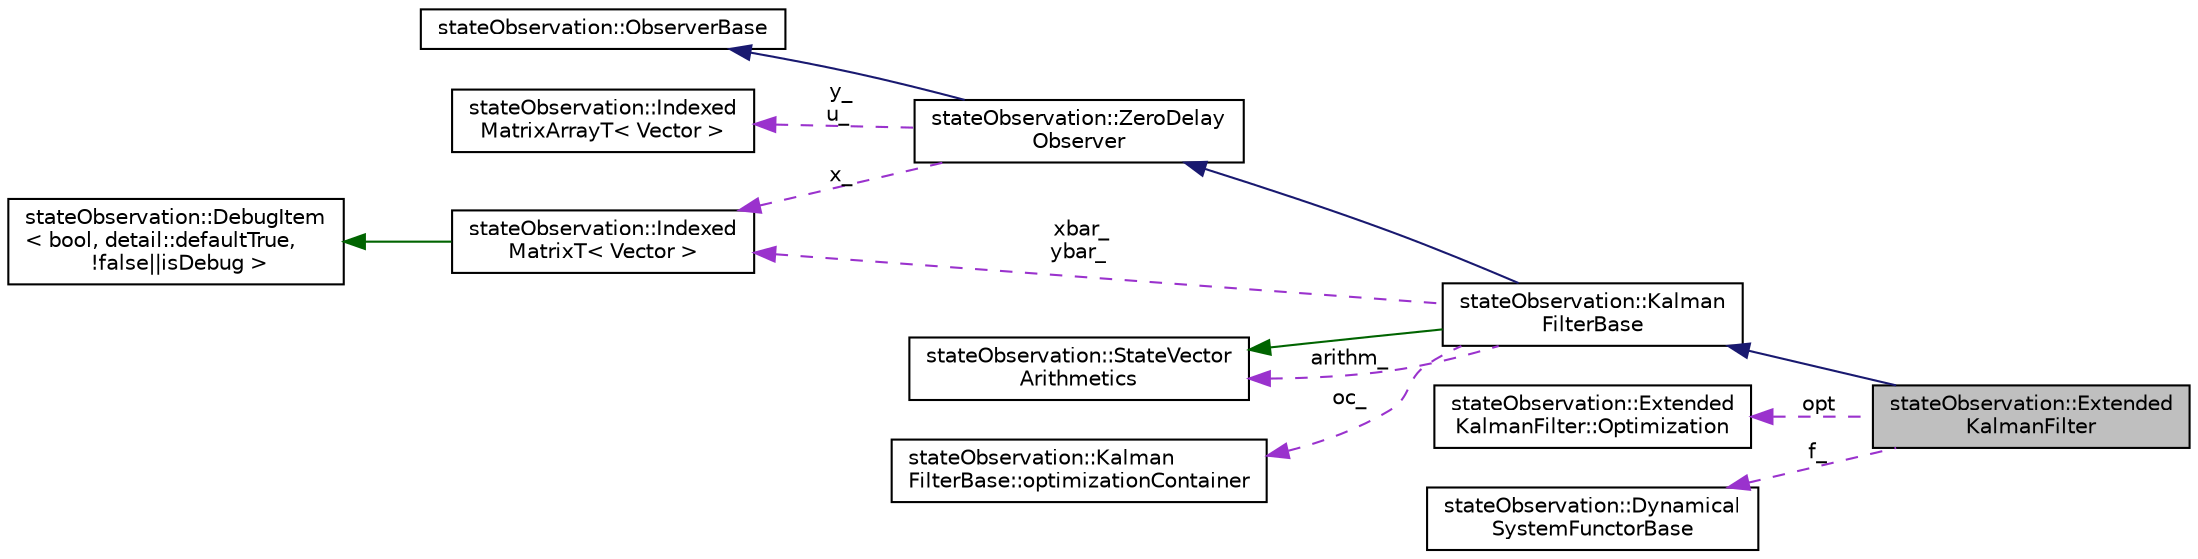 digraph "stateObservation::ExtendedKalmanFilter"
{
 // LATEX_PDF_SIZE
  edge [fontname="Helvetica",fontsize="10",labelfontname="Helvetica",labelfontsize="10"];
  node [fontname="Helvetica",fontsize="10",shape=record];
  rankdir="LR";
  Node1 [label="stateObservation::Extended\lKalmanFilter",height=0.2,width=0.4,color="black", fillcolor="grey75", style="filled", fontcolor="black",tooltip=" "];
  Node2 -> Node1 [dir="back",color="midnightblue",fontsize="10",style="solid",fontname="Helvetica"];
  Node2 [label="stateObservation::Kalman\lFilterBase",height=0.2,width=0.4,color="black", fillcolor="white", style="filled",URL="$classstateObservation_1_1KalmanFilterBase.html",tooltip="It mostly implements the equations of Kalman filtering It is suitablle by derivation to be used incas..."];
  Node3 -> Node2 [dir="back",color="midnightblue",fontsize="10",style="solid",fontname="Helvetica"];
  Node3 [label="stateObservation::ZeroDelay\lObserver",height=0.2,width=0.4,color="black", fillcolor="white", style="filled",URL="$classstateObservation_1_1ZeroDelayObserver.html",tooltip="Defines the base class of online zero delay observers. Zero delay observers are the classical state o..."];
  Node4 -> Node3 [dir="back",color="midnightblue",fontsize="10",style="solid",fontname="Helvetica"];
  Node4 [label="stateObservation::ObserverBase",height=0.2,width=0.4,color="black", fillcolor="white", style="filled",URL="$classstateObservation_1_1ObserverBase.html",tooltip="The base class for observers. The observer is destinated to any dynamical system with a vector state ..."];
  Node5 -> Node3 [dir="back",color="darkorchid3",fontsize="10",style="dashed",label=" y_\nu_" ,fontname="Helvetica"];
  Node5 [label="stateObservation::Indexed\lMatrixArrayT\< Vector \>",height=0.2,width=0.4,color="black", fillcolor="white", style="filled",URL="$classstateObservation_1_1IndexedMatrixArrayT.html",tooltip=" "];
  Node6 -> Node3 [dir="back",color="darkorchid3",fontsize="10",style="dashed",label=" x_" ,fontname="Helvetica"];
  Node6 [label="stateObservation::Indexed\lMatrixT\< Vector \>",height=0.2,width=0.4,color="black", fillcolor="white", style="filled",URL="$classstateObservation_1_1IndexedMatrixT.html",tooltip=" "];
  Node7 -> Node6 [dir="back",color="darkgreen",fontsize="10",style="solid",fontname="Helvetica"];
  Node7 [label="stateObservation::DebugItem\l\< bool, detail::defaultTrue,\l !false\|\|isDebug \>",height=0.2,width=0.4,color="black", fillcolor="white", style="filled",URL="$classstateObservation_1_1DebugItem.html",tooltip=" "];
  Node8 -> Node2 [dir="back",color="darkgreen",fontsize="10",style="solid",fontname="Helvetica"];
  Node8 [label="stateObservation::StateVector\lArithmetics",height=0.2,width=0.4,color="black", fillcolor="white", style="filled",URL="$classstateObservation_1_1StateVectorArithmetics.html",tooltip="This class is used to customize the way the difference between measurements, the state update functio..."];
  Node9 -> Node2 [dir="back",color="darkorchid3",fontsize="10",style="dashed",label=" oc_" ,fontname="Helvetica"];
  Node9 [label="stateObservation::Kalman\lFilterBase::optimizationContainer",height=0.2,width=0.4,color="black", fillcolor="white", style="filled",URL="$structstateObservation_1_1KalmanFilterBase_1_1optimizationContainer.html",tooltip=" "];
  Node8 -> Node2 [dir="back",color="darkorchid3",fontsize="10",style="dashed",label=" arithm_" ,fontname="Helvetica"];
  Node6 -> Node2 [dir="back",color="darkorchid3",fontsize="10",style="dashed",label=" xbar_\nybar_" ,fontname="Helvetica"];
  Node10 -> Node1 [dir="back",color="darkorchid3",fontsize="10",style="dashed",label=" opt" ,fontname="Helvetica"];
  Node10 [label="stateObservation::Extended\lKalmanFilter::Optimization",height=0.2,width=0.4,color="black", fillcolor="white", style="filled",URL="$structstateObservation_1_1ExtendedKalmanFilter_1_1Optimization.html",tooltip=" "];
  Node11 -> Node1 [dir="back",color="darkorchid3",fontsize="10",style="dashed",label=" f_" ,fontname="Helvetica"];
  Node11 [label="stateObservation::Dynamical\lSystemFunctorBase",height=0.2,width=0.4,color="black", fillcolor="white", style="filled",URL="$classstateObservation_1_1DynamicalSystemFunctorBase.html",tooltip="This is the base class of any functor that describes the dynamics of the state and the measurement...."];
}
